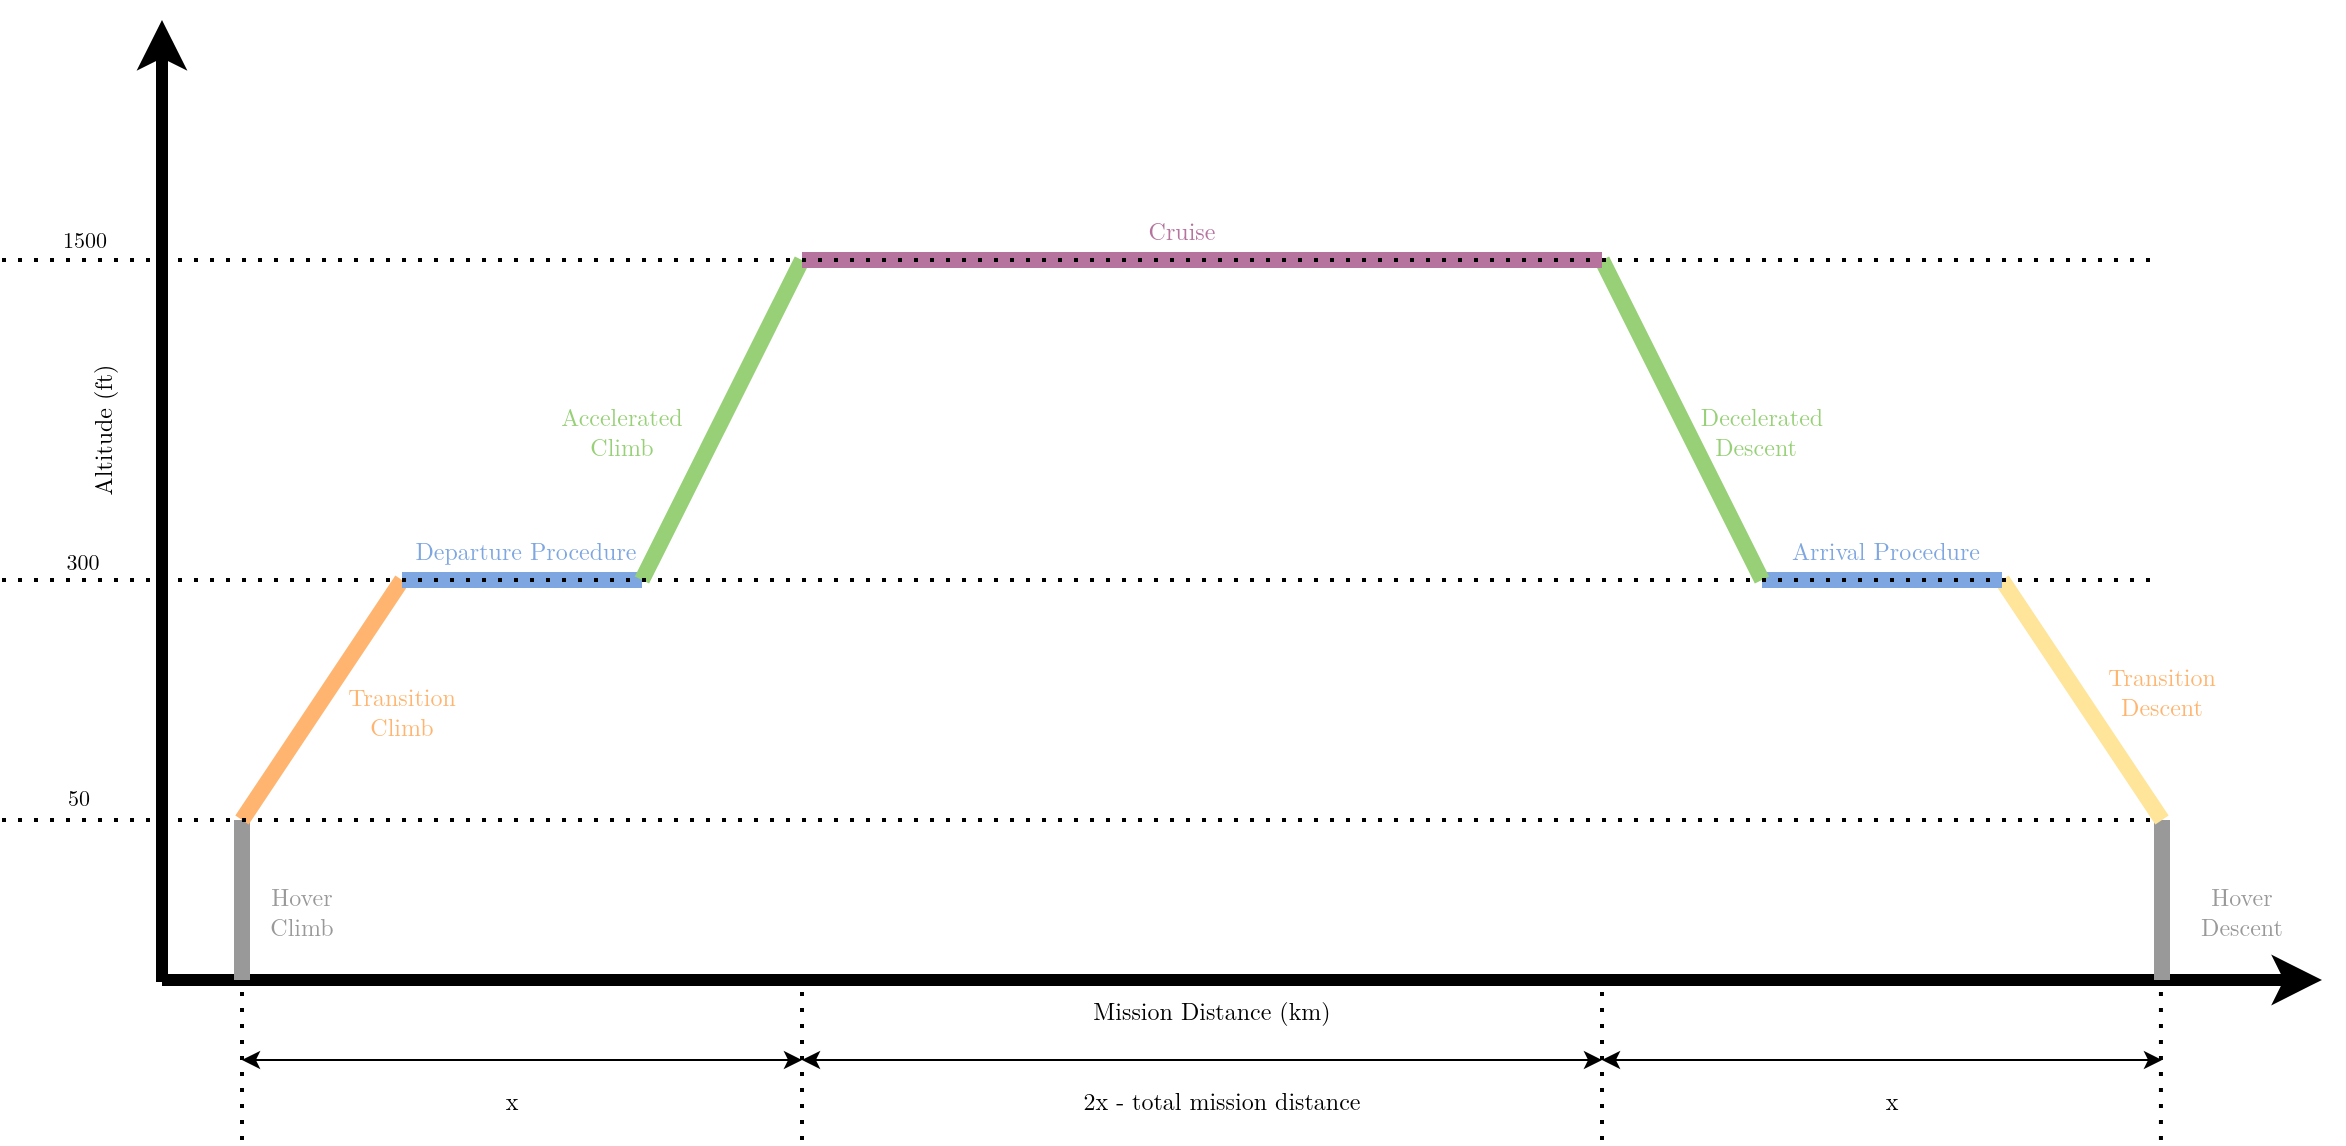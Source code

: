 <mxfile version="26.1.1">
  <diagram name="Page-1" id="2keoiiOLmxvh7805BPIv">
    <mxGraphModel dx="1323" dy="763" grid="1" gridSize="10" guides="1" tooltips="1" connect="1" arrows="1" fold="1" page="0" pageScale="1" pageWidth="827" pageHeight="1169" math="0" shadow="0">
      <root>
        <mxCell id="0" />
        <mxCell id="1" parent="0" />
        <mxCell id="lw8DFS0XibtdOAHYOYHp-2" value="" style="endArrow=classic;html=1;rounded=0;strokeWidth=6;" edge="1" parent="1">
          <mxGeometry relative="1" as="geometry">
            <mxPoint x="240" y="560" as="sourcePoint" />
            <mxPoint x="1320" y="560" as="targetPoint" />
          </mxGeometry>
        </mxCell>
        <mxCell id="lw8DFS0XibtdOAHYOYHp-4" value="" style="endArrow=classic;html=1;rounded=0;strokeWidth=6;flowAnimation=0;" edge="1" parent="1">
          <mxGeometry relative="1" as="geometry">
            <mxPoint x="240" y="561" as="sourcePoint" />
            <mxPoint x="240" y="80" as="targetPoint" />
          </mxGeometry>
        </mxCell>
        <mxCell id="lw8DFS0XibtdOAHYOYHp-5" value="&lt;font data-font-src=&quot;https://fonts.googleapis.com/css?family=Latin+Modern+roman&quot; face=&quot;Latin Modern roman&quot;&gt;Altitude (ft)&lt;/font&gt;" style="text;html=1;align=center;verticalAlign=middle;whiteSpace=wrap;rounded=0;flipH=1;flipV=1;rotation=-90;" vertex="1" parent="1">
          <mxGeometry x="160" y="270" width="100" height="30" as="geometry" />
        </mxCell>
        <mxCell id="lw8DFS0XibtdOAHYOYHp-11" value="" style="endArrow=none;html=1;rounded=0;fillColor=#eeeeee;strokeColor=#999999;strokeWidth=8;" edge="1" parent="1">
          <mxGeometry width="50" height="50" relative="1" as="geometry">
            <mxPoint x="280" y="560" as="sourcePoint" />
            <mxPoint x="280" y="480" as="targetPoint" />
          </mxGeometry>
        </mxCell>
        <mxCell id="lw8DFS0XibtdOAHYOYHp-12" value="" style="endArrow=none;html=1;rounded=0;fillColor=#f5f5f5;strokeColor=#999999;strokeWidth=8;" edge="1" parent="1">
          <mxGeometry width="50" height="50" relative="1" as="geometry">
            <mxPoint x="1240" y="560" as="sourcePoint" />
            <mxPoint x="1240" y="480" as="targetPoint" />
          </mxGeometry>
        </mxCell>
        <mxCell id="lw8DFS0XibtdOAHYOYHp-13" value="" style="endArrow=none;html=1;rounded=0;fillColor=#f5f5f5;strokeColor=#FFB570;strokeWidth=8;" edge="1" parent="1">
          <mxGeometry width="50" height="50" relative="1" as="geometry">
            <mxPoint x="280" y="480" as="sourcePoint" />
            <mxPoint x="360" y="360" as="targetPoint" />
          </mxGeometry>
        </mxCell>
        <mxCell id="lw8DFS0XibtdOAHYOYHp-14" value="" style="endArrow=none;html=1;rounded=0;fillColor=#ffcc99;strokeColor=#FFE599;strokeWidth=8;fontColor=#FFB570;" edge="1" parent="1">
          <mxGeometry width="50" height="50" relative="1" as="geometry">
            <mxPoint x="1240" y="480" as="sourcePoint" />
            <mxPoint x="1160" y="360" as="targetPoint" />
          </mxGeometry>
        </mxCell>
        <mxCell id="lw8DFS0XibtdOAHYOYHp-15" value="" style="endArrow=none;html=1;rounded=0;fillColor=#f5f5f5;strokeColor=#7EA6E0;strokeWidth=8;" edge="1" parent="1">
          <mxGeometry width="50" height="50" relative="1" as="geometry">
            <mxPoint x="360" y="360" as="sourcePoint" />
            <mxPoint x="480" y="360" as="targetPoint" />
          </mxGeometry>
        </mxCell>
        <mxCell id="lw8DFS0XibtdOAHYOYHp-16" value="" style="endArrow=none;html=1;rounded=0;fillColor=#f5f5f5;strokeColor=#7EA6E0;strokeWidth=8;" edge="1" parent="1">
          <mxGeometry width="50" height="50" relative="1" as="geometry">
            <mxPoint x="1040" y="360" as="sourcePoint" />
            <mxPoint x="1160" y="360" as="targetPoint" />
          </mxGeometry>
        </mxCell>
        <mxCell id="lw8DFS0XibtdOAHYOYHp-17" value="" style="endArrow=none;html=1;rounded=0;fillColor=#f5f5f5;strokeColor=#97D077;strokeWidth=8;" edge="1" parent="1">
          <mxGeometry width="50" height="50" relative="1" as="geometry">
            <mxPoint x="480" y="360" as="sourcePoint" />
            <mxPoint x="560" y="200" as="targetPoint" />
          </mxGeometry>
        </mxCell>
        <mxCell id="lw8DFS0XibtdOAHYOYHp-18" value="" style="endArrow=none;html=1;rounded=0;fillColor=#f5f5f5;strokeColor=#97D077;strokeWidth=8;" edge="1" parent="1">
          <mxGeometry width="50" height="50" relative="1" as="geometry">
            <mxPoint x="1040" y="360" as="sourcePoint" />
            <mxPoint x="960" y="200" as="targetPoint" />
          </mxGeometry>
        </mxCell>
        <mxCell id="lw8DFS0XibtdOAHYOYHp-19" value="" style="endArrow=none;html=1;rounded=0;fillColor=#f5f5f5;strokeColor=#B5739D;strokeWidth=8;" edge="1" parent="1">
          <mxGeometry width="50" height="50" relative="1" as="geometry">
            <mxPoint x="560" y="200" as="sourcePoint" />
            <mxPoint x="960" y="200" as="targetPoint" />
          </mxGeometry>
        </mxCell>
        <mxCell id="lw8DFS0XibtdOAHYOYHp-20" value="" style="endArrow=none;dashed=1;html=1;dashPattern=1 3;strokeWidth=2;rounded=0;" edge="1" parent="1">
          <mxGeometry width="50" height="50" relative="1" as="geometry">
            <mxPoint x="160" y="200" as="sourcePoint" />
            <mxPoint x="1240" y="200" as="targetPoint" />
          </mxGeometry>
        </mxCell>
        <mxCell id="lw8DFS0XibtdOAHYOYHp-23" value="&lt;font data-font-src=&quot;https://fonts.googleapis.com/css?family=Latin+Modern+roman&quot; face=&quot;Latin Modern roman&quot;&gt;1500&lt;/font&gt;" style="edgeLabel;html=1;align=center;verticalAlign=middle;resizable=0;points=[];" vertex="1" connectable="0" parent="lw8DFS0XibtdOAHYOYHp-20">
          <mxGeometry x="-0.936" y="5" relative="1" as="geometry">
            <mxPoint x="6" y="-5" as="offset" />
          </mxGeometry>
        </mxCell>
        <mxCell id="lw8DFS0XibtdOAHYOYHp-21" value="" style="endArrow=none;dashed=1;html=1;dashPattern=1 3;strokeWidth=2;rounded=0;" edge="1" parent="1">
          <mxGeometry width="50" height="50" relative="1" as="geometry">
            <mxPoint x="160" y="360" as="sourcePoint" />
            <mxPoint x="1240" y="360" as="targetPoint" />
          </mxGeometry>
        </mxCell>
        <mxCell id="lw8DFS0XibtdOAHYOYHp-24" value="&lt;font data-font-src=&quot;https://fonts.googleapis.com/css?family=Latin+Modern+roman&quot; face=&quot;Latin Modern roman&quot;&gt;300&lt;/font&gt;" style="edgeLabel;html=1;align=center;verticalAlign=middle;resizable=0;points=[];" vertex="1" connectable="0" parent="lw8DFS0XibtdOAHYOYHp-21">
          <mxGeometry x="-0.974" y="9" relative="1" as="geometry">
            <mxPoint x="26" as="offset" />
          </mxGeometry>
        </mxCell>
        <mxCell id="lw8DFS0XibtdOAHYOYHp-22" value="" style="endArrow=none;dashed=1;html=1;dashPattern=1 3;strokeWidth=2;rounded=0;" edge="1" parent="1">
          <mxGeometry width="50" height="50" relative="1" as="geometry">
            <mxPoint x="160" y="480" as="sourcePoint" />
            <mxPoint x="1240" y="480" as="targetPoint" />
          </mxGeometry>
        </mxCell>
        <mxCell id="lw8DFS0XibtdOAHYOYHp-25" value="&lt;font data-font-src=&quot;https://fonts.googleapis.com/css?family=Latin+Modern+roman&quot; face=&quot;Latin Modern roman&quot;&gt;50&lt;/font&gt;" style="edgeLabel;html=1;align=center;verticalAlign=middle;resizable=0;points=[];" vertex="1" connectable="0" parent="1">
          <mxGeometry x="210" y="430" as="geometry">
            <mxPoint x="-12" y="39" as="offset" />
          </mxGeometry>
        </mxCell>
        <mxCell id="lw8DFS0XibtdOAHYOYHp-26" value="&lt;font style=&quot;color: rgb(181, 115, 157);&quot;&gt;Cruise&lt;/font&gt;" style="text;html=1;align=center;verticalAlign=middle;whiteSpace=wrap;rounded=0;fontFamily=Latin Modern roman;fontSource=https%3A%2F%2Ffonts.googleapis.com%2Fcss%3Ffamily%3DLatin%2BModern%2Broman;" vertex="1" parent="1">
          <mxGeometry x="720" y="170" width="60" height="30" as="geometry" />
        </mxCell>
        <mxCell id="lw8DFS0XibtdOAHYOYHp-27" value="&lt;font style=&quot;&quot;&gt;Departure Procedure&amp;nbsp;&lt;/font&gt;" style="text;html=1;align=center;verticalAlign=middle;whiteSpace=wrap;rounded=0;fontFamily=Latin Modern roman;fontSource=https%3A%2F%2Ffonts.googleapis.com%2Fcss%3Ffamily%3DLatin%2BModern%2Broman;fontColor=#7EA6E0;" vertex="1" parent="1">
          <mxGeometry x="360" y="330" width="130" height="30" as="geometry" />
        </mxCell>
        <mxCell id="lw8DFS0XibtdOAHYOYHp-30" value="&lt;font style=&quot;&quot;&gt;Transition Climb&lt;/font&gt;" style="text;html=1;align=center;verticalAlign=middle;whiteSpace=wrap;rounded=0;fontFamily=Latin Modern roman;fontSource=https%3A%2F%2Ffonts.googleapis.com%2Fcss%3Ffamily%3DLatin%2BModern%2Broman;fontColor=#FFB570;" vertex="1" parent="1">
          <mxGeometry x="330" y="410" width="60" height="30" as="geometry" />
        </mxCell>
        <mxCell id="lw8DFS0XibtdOAHYOYHp-31" value="&lt;font style=&quot;color: rgb(153, 153, 153);&quot;&gt;Hover Climb&lt;/font&gt;" style="text;html=1;align=center;verticalAlign=middle;whiteSpace=wrap;rounded=0;fontFamily=Latin Modern roman;fontSource=https%3A%2F%2Ffonts.googleapis.com%2Fcss%3Ffamily%3DLatin%2BModern%2Broman;" vertex="1" parent="1">
          <mxGeometry x="280" y="510" width="60" height="30" as="geometry" />
        </mxCell>
        <mxCell id="lw8DFS0XibtdOAHYOYHp-32" value="&lt;font&gt;Decelerated Descent&amp;nbsp;&lt;/font&gt;" style="text;html=1;align=center;verticalAlign=middle;whiteSpace=wrap;rounded=0;fontFamily=Latin Modern roman;fontSource=https%3A%2F%2Ffonts.googleapis.com%2Fcss%3Ffamily%3DLatin%2BModern%2Broman;fontColor=#97D077;" vertex="1" parent="1">
          <mxGeometry x="1010" y="270" width="60" height="30" as="geometry" />
        </mxCell>
        <mxCell id="lw8DFS0XibtdOAHYOYHp-37" value="&lt;font style=&quot;&quot;&gt;Arrival Procedure&amp;nbsp;&lt;/font&gt;" style="text;html=1;align=center;verticalAlign=middle;whiteSpace=wrap;rounded=0;fontFamily=Latin Modern roman;fontSource=https%3A%2F%2Ffonts.googleapis.com%2Fcss%3Ffamily%3DLatin%2BModern%2Broman;fontColor=#7EA6E0;" vertex="1" parent="1">
          <mxGeometry x="1040" y="330" width="130" height="30" as="geometry" />
        </mxCell>
        <mxCell id="lw8DFS0XibtdOAHYOYHp-40" value="Accelerated Climb" style="text;html=1;align=center;verticalAlign=middle;whiteSpace=wrap;rounded=0;fontFamily=Latin Modern roman;fontSource=https%3A%2F%2Ffonts.googleapis.com%2Fcss%3Ffamily%3DLatin%2BModern%2Broman;fontColor=#97D077;" vertex="1" parent="1">
          <mxGeometry x="440" y="270" width="60" height="30" as="geometry" />
        </mxCell>
        <mxCell id="lw8DFS0XibtdOAHYOYHp-42" value="&lt;font style=&quot;&quot;&gt;Transition Descent&lt;/font&gt;" style="text;html=1;align=center;verticalAlign=middle;whiteSpace=wrap;rounded=0;fontFamily=Latin Modern roman;fontSource=https%3A%2F%2Ffonts.googleapis.com%2Fcss%3Ffamily%3DLatin%2BModern%2Broman;fontColor=#FFB570;" vertex="1" parent="1">
          <mxGeometry x="1210" y="400" width="60" height="30" as="geometry" />
        </mxCell>
        <mxCell id="lw8DFS0XibtdOAHYOYHp-46" value="&lt;font style=&quot;color: rgb(153, 153, 153);&quot;&gt;Hover Descent&lt;/font&gt;" style="text;html=1;align=center;verticalAlign=middle;whiteSpace=wrap;rounded=0;fontFamily=Latin Modern roman;fontSource=https%3A%2F%2Ffonts.googleapis.com%2Fcss%3Ffamily%3DLatin%2BModern%2Broman;" vertex="1" parent="1">
          <mxGeometry x="1250" y="510" width="60" height="30" as="geometry" />
        </mxCell>
        <mxCell id="lw8DFS0XibtdOAHYOYHp-60" value="" style="endArrow=none;dashed=1;html=1;dashPattern=1 3;strokeWidth=2;rounded=0;" edge="1" parent="1">
          <mxGeometry width="50" height="50" relative="1" as="geometry">
            <mxPoint x="280" y="640" as="sourcePoint" />
            <mxPoint x="280" y="560" as="targetPoint" />
          </mxGeometry>
        </mxCell>
        <mxCell id="lw8DFS0XibtdOAHYOYHp-61" value="" style="endArrow=none;dashed=1;html=1;dashPattern=1 3;strokeWidth=2;rounded=0;" edge="1" parent="1">
          <mxGeometry width="50" height="50" relative="1" as="geometry">
            <mxPoint x="560" y="640" as="sourcePoint" />
            <mxPoint x="560" y="560" as="targetPoint" />
          </mxGeometry>
        </mxCell>
        <mxCell id="lw8DFS0XibtdOAHYOYHp-62" value="" style="endArrow=none;dashed=1;html=1;dashPattern=1 3;strokeWidth=2;rounded=0;" edge="1" parent="1">
          <mxGeometry width="50" height="50" relative="1" as="geometry">
            <mxPoint x="960" y="640" as="sourcePoint" />
            <mxPoint x="960" y="560" as="targetPoint" />
          </mxGeometry>
        </mxCell>
        <mxCell id="lw8DFS0XibtdOAHYOYHp-63" value="" style="endArrow=none;dashed=1;html=1;dashPattern=1 3;strokeWidth=2;rounded=0;" edge="1" parent="1">
          <mxGeometry width="50" height="50" relative="1" as="geometry">
            <mxPoint x="1239.47" y="640" as="sourcePoint" />
            <mxPoint x="1239.47" y="560" as="targetPoint" />
          </mxGeometry>
        </mxCell>
        <mxCell id="lw8DFS0XibtdOAHYOYHp-64" value="&lt;font data-font-src=&quot;https://fonts.googleapis.com/css?family=Latin+Modern+roman&quot; face=&quot;Latin Modern roman&quot;&gt;Mission Distance (km)&lt;/font&gt;" style="text;html=1;align=center;verticalAlign=middle;whiteSpace=wrap;rounded=0;flipH=1;flipV=1;rotation=0;" vertex="1" parent="1">
          <mxGeometry x="690" y="560" width="150" height="30" as="geometry" />
        </mxCell>
        <mxCell id="lw8DFS0XibtdOAHYOYHp-66" value="" style="endArrow=classic;startArrow=classic;html=1;rounded=0;" edge="1" parent="1">
          <mxGeometry width="50" height="50" relative="1" as="geometry">
            <mxPoint x="280" y="600" as="sourcePoint" />
            <mxPoint x="560" y="600" as="targetPoint" />
          </mxGeometry>
        </mxCell>
        <mxCell id="lw8DFS0XibtdOAHYOYHp-67" value="" style="endArrow=classic;startArrow=classic;html=1;rounded=0;" edge="1" parent="1">
          <mxGeometry width="50" height="50" relative="1" as="geometry">
            <mxPoint x="560" y="600" as="sourcePoint" />
            <mxPoint x="960" y="600" as="targetPoint" />
          </mxGeometry>
        </mxCell>
        <mxCell id="lw8DFS0XibtdOAHYOYHp-68" value="" style="endArrow=classic;startArrow=classic;html=1;rounded=0;" edge="1" parent="1">
          <mxGeometry width="50" height="50" relative="1" as="geometry">
            <mxPoint x="960" y="600" as="sourcePoint" />
            <mxPoint x="1240" y="600" as="targetPoint" />
          </mxGeometry>
        </mxCell>
        <mxCell id="lw8DFS0XibtdOAHYOYHp-69" value="x" style="text;html=1;align=center;verticalAlign=middle;whiteSpace=wrap;rounded=0;fontFamily=Latin Modern roman;fontSource=https%3A%2F%2Ffonts.googleapis.com%2Fcss%3Ffamily%3DLatin%2BModern%2Broman;" vertex="1" parent="1">
          <mxGeometry x="390" y="610" width="50" height="20" as="geometry" />
        </mxCell>
        <mxCell id="lw8DFS0XibtdOAHYOYHp-73" value="x" style="text;html=1;align=center;verticalAlign=middle;whiteSpace=wrap;rounded=0;fontFamily=Latin Modern roman;fontSource=https%3A%2F%2Ffonts.googleapis.com%2Fcss%3Ffamily%3DLatin%2BModern%2Broman;" vertex="1" parent="1">
          <mxGeometry x="1080" y="610" width="50" height="20" as="geometry" />
        </mxCell>
        <mxCell id="lw8DFS0XibtdOAHYOYHp-74" value="&lt;font data-font-src=&quot;https://fonts.googleapis.com/css?family=Latin+Modern+roman&quot; face=&quot;Latin Modern roman&quot;&gt;2x - total mission distance&lt;/font&gt;" style="text;html=1;align=center;verticalAlign=middle;whiteSpace=wrap;rounded=0;fontFamily=Latin Modern roman;fontSource=https%3A%2F%2Ffonts.googleapis.com%2Fcss%3Ffamily%3DLatin%2BModern%2Broman;" vertex="1" parent="1">
          <mxGeometry x="690" y="610" width="160" height="20" as="geometry" />
        </mxCell>
      </root>
    </mxGraphModel>
  </diagram>
</mxfile>
